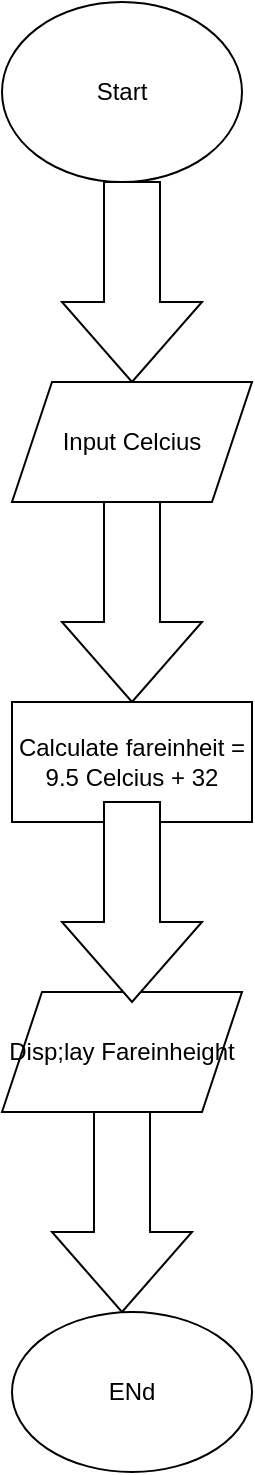 <mxfile version="14.6.11" type="github">
  <diagram id="avIwicvBaRZfpHcQR6ST" name="Page-1">
    <mxGraphModel dx="1038" dy="585" grid="1" gridSize="10" guides="1" tooltips="1" connect="1" arrows="1" fold="1" page="1" pageScale="1" pageWidth="827" pageHeight="1169" math="0" shadow="0">
      <root>
        <mxCell id="0" />
        <mxCell id="1" parent="0" />
        <mxCell id="eFQooxO47ISzHhST6Agu-1" value="Start" style="ellipse;whiteSpace=wrap;html=1;" vertex="1" parent="1">
          <mxGeometry x="330" y="30" width="120" height="90" as="geometry" />
        </mxCell>
        <mxCell id="eFQooxO47ISzHhST6Agu-2" value="" style="html=1;shadow=0;dashed=0;align=center;verticalAlign=middle;shape=mxgraph.arrows2.arrow;dy=0.6;dx=40;direction=south;notch=0;" vertex="1" parent="1">
          <mxGeometry x="360" y="120" width="70" height="100" as="geometry" />
        </mxCell>
        <mxCell id="eFQooxO47ISzHhST6Agu-3" value="Input Celcius" style="shape=parallelogram;perimeter=parallelogramPerimeter;whiteSpace=wrap;html=1;fixedSize=1;" vertex="1" parent="1">
          <mxGeometry x="335" y="220" width="120" height="60" as="geometry" />
        </mxCell>
        <mxCell id="eFQooxO47ISzHhST6Agu-4" value="" style="html=1;shadow=0;dashed=0;align=center;verticalAlign=middle;shape=mxgraph.arrows2.arrow;dy=0.6;dx=40;direction=south;notch=0;" vertex="1" parent="1">
          <mxGeometry x="360" y="280" width="70" height="100" as="geometry" />
        </mxCell>
        <mxCell id="eFQooxO47ISzHhST6Agu-5" value="Calculate fareinheit = 9.5 Celcius + 32" style="rounded=0;whiteSpace=wrap;html=1;" vertex="1" parent="1">
          <mxGeometry x="335" y="380" width="120" height="60" as="geometry" />
        </mxCell>
        <mxCell id="eFQooxO47ISzHhST6Agu-6" value="Disp;lay Fareinheight" style="shape=parallelogram;perimeter=parallelogramPerimeter;whiteSpace=wrap;html=1;fixedSize=1;" vertex="1" parent="1">
          <mxGeometry x="330" y="525" width="120" height="60" as="geometry" />
        </mxCell>
        <mxCell id="eFQooxO47ISzHhST6Agu-7" value="" style="html=1;shadow=0;dashed=0;align=center;verticalAlign=middle;shape=mxgraph.arrows2.arrow;dy=0.6;dx=40;direction=south;notch=0;" vertex="1" parent="1">
          <mxGeometry x="360" y="430" width="70" height="100" as="geometry" />
        </mxCell>
        <mxCell id="eFQooxO47ISzHhST6Agu-8" value="" style="html=1;shadow=0;dashed=0;align=center;verticalAlign=middle;shape=mxgraph.arrows2.arrow;dy=0.6;dx=40;direction=south;notch=0;" vertex="1" parent="1">
          <mxGeometry x="355" y="585" width="70" height="100" as="geometry" />
        </mxCell>
        <mxCell id="eFQooxO47ISzHhST6Agu-9" value="ENd" style="ellipse;whiteSpace=wrap;html=1;" vertex="1" parent="1">
          <mxGeometry x="335" y="685" width="120" height="80" as="geometry" />
        </mxCell>
      </root>
    </mxGraphModel>
  </diagram>
</mxfile>
